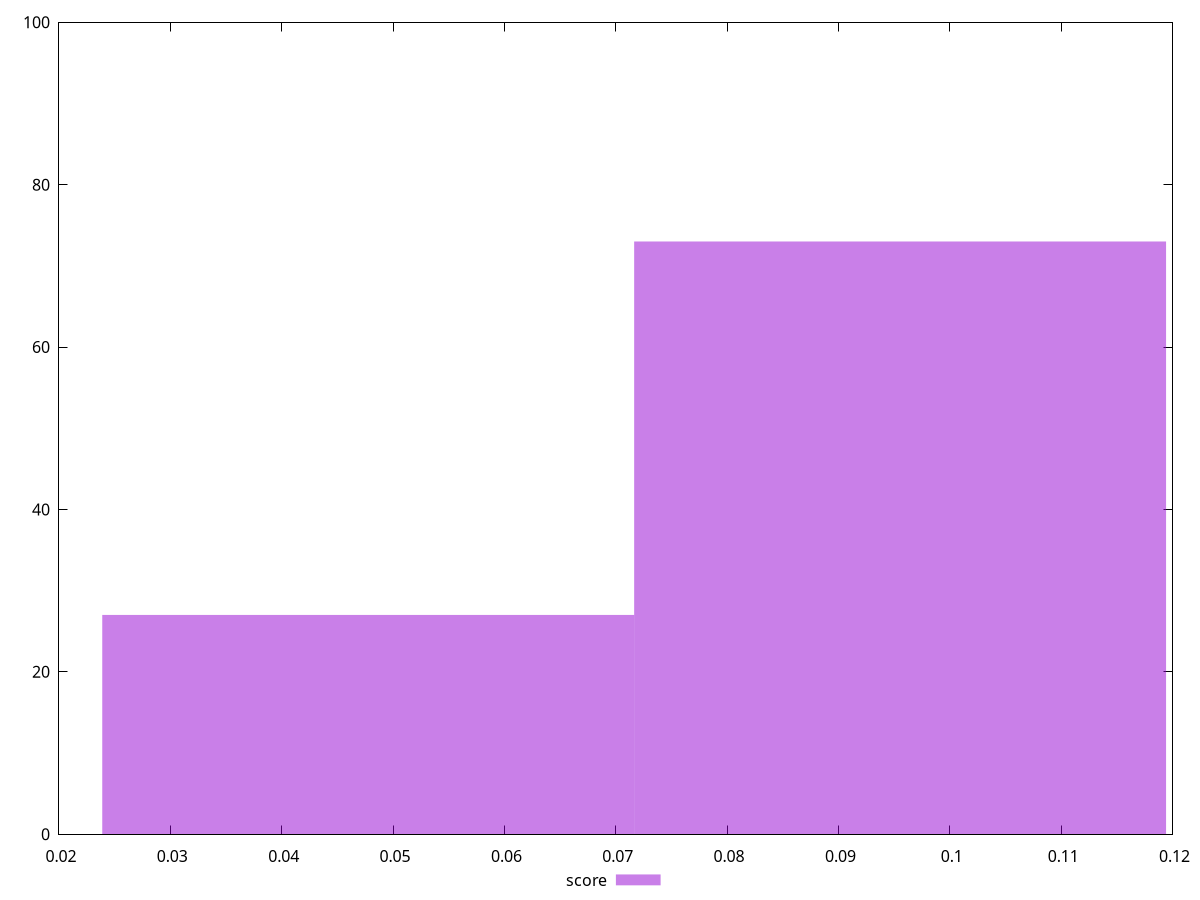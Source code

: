 reset
set terminal svg size 640, 490 enhanced background rgb 'white'
set output "report_00007_2020-12-11T15:55:29.892Z/largest-contentful-paint/samples/pages+cached+noexternal+nofonts/score/histogram.svg"

$score <<EOF
0.09553789036797718 73
0.04776894518398859 27
EOF

set key outside below
set boxwidth 0.04776894518398859
set yrange [0:100]
set style fill transparent solid 0.5 noborder

plot \
  $score title "score" with boxes, \


reset